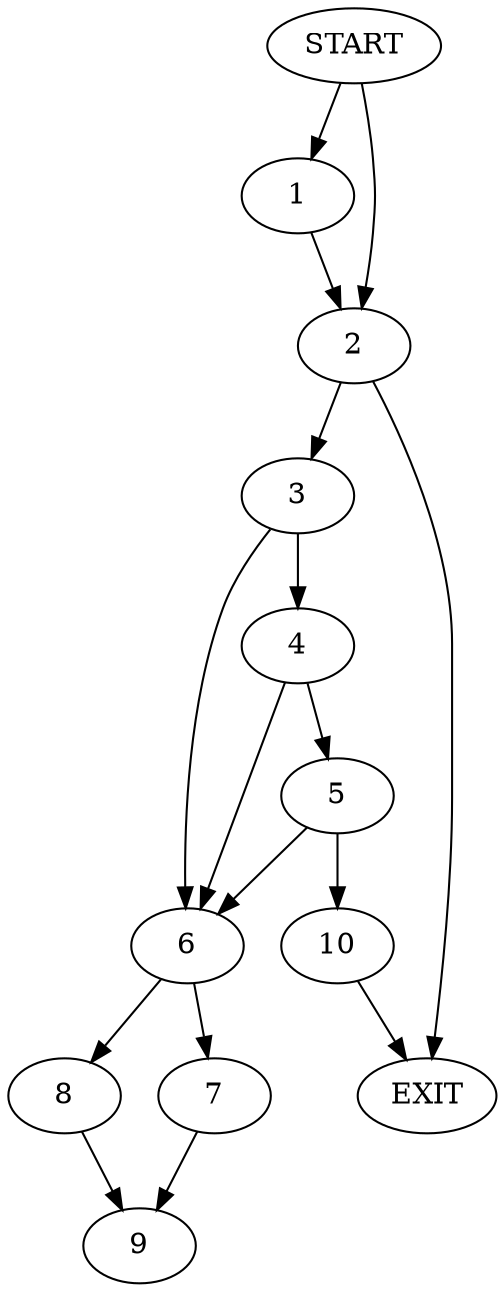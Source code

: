 digraph { 
0 [label="START"];
1;
2;
3;
4;
5;
6;
7;
8;
9;
10;
11[label="EXIT"];
0 -> 2;
0 -> 1;
1 -> 2;
2 -> 3;
2 -> 11;
3 -> 6;
3 -> 4;
4 -> 6;
4 -> 5;
5 -> 6;
5 -> 10;
6 -> 7;
6 -> 8;
7 -> 9;
8 -> 9;
10 -> 11;
}